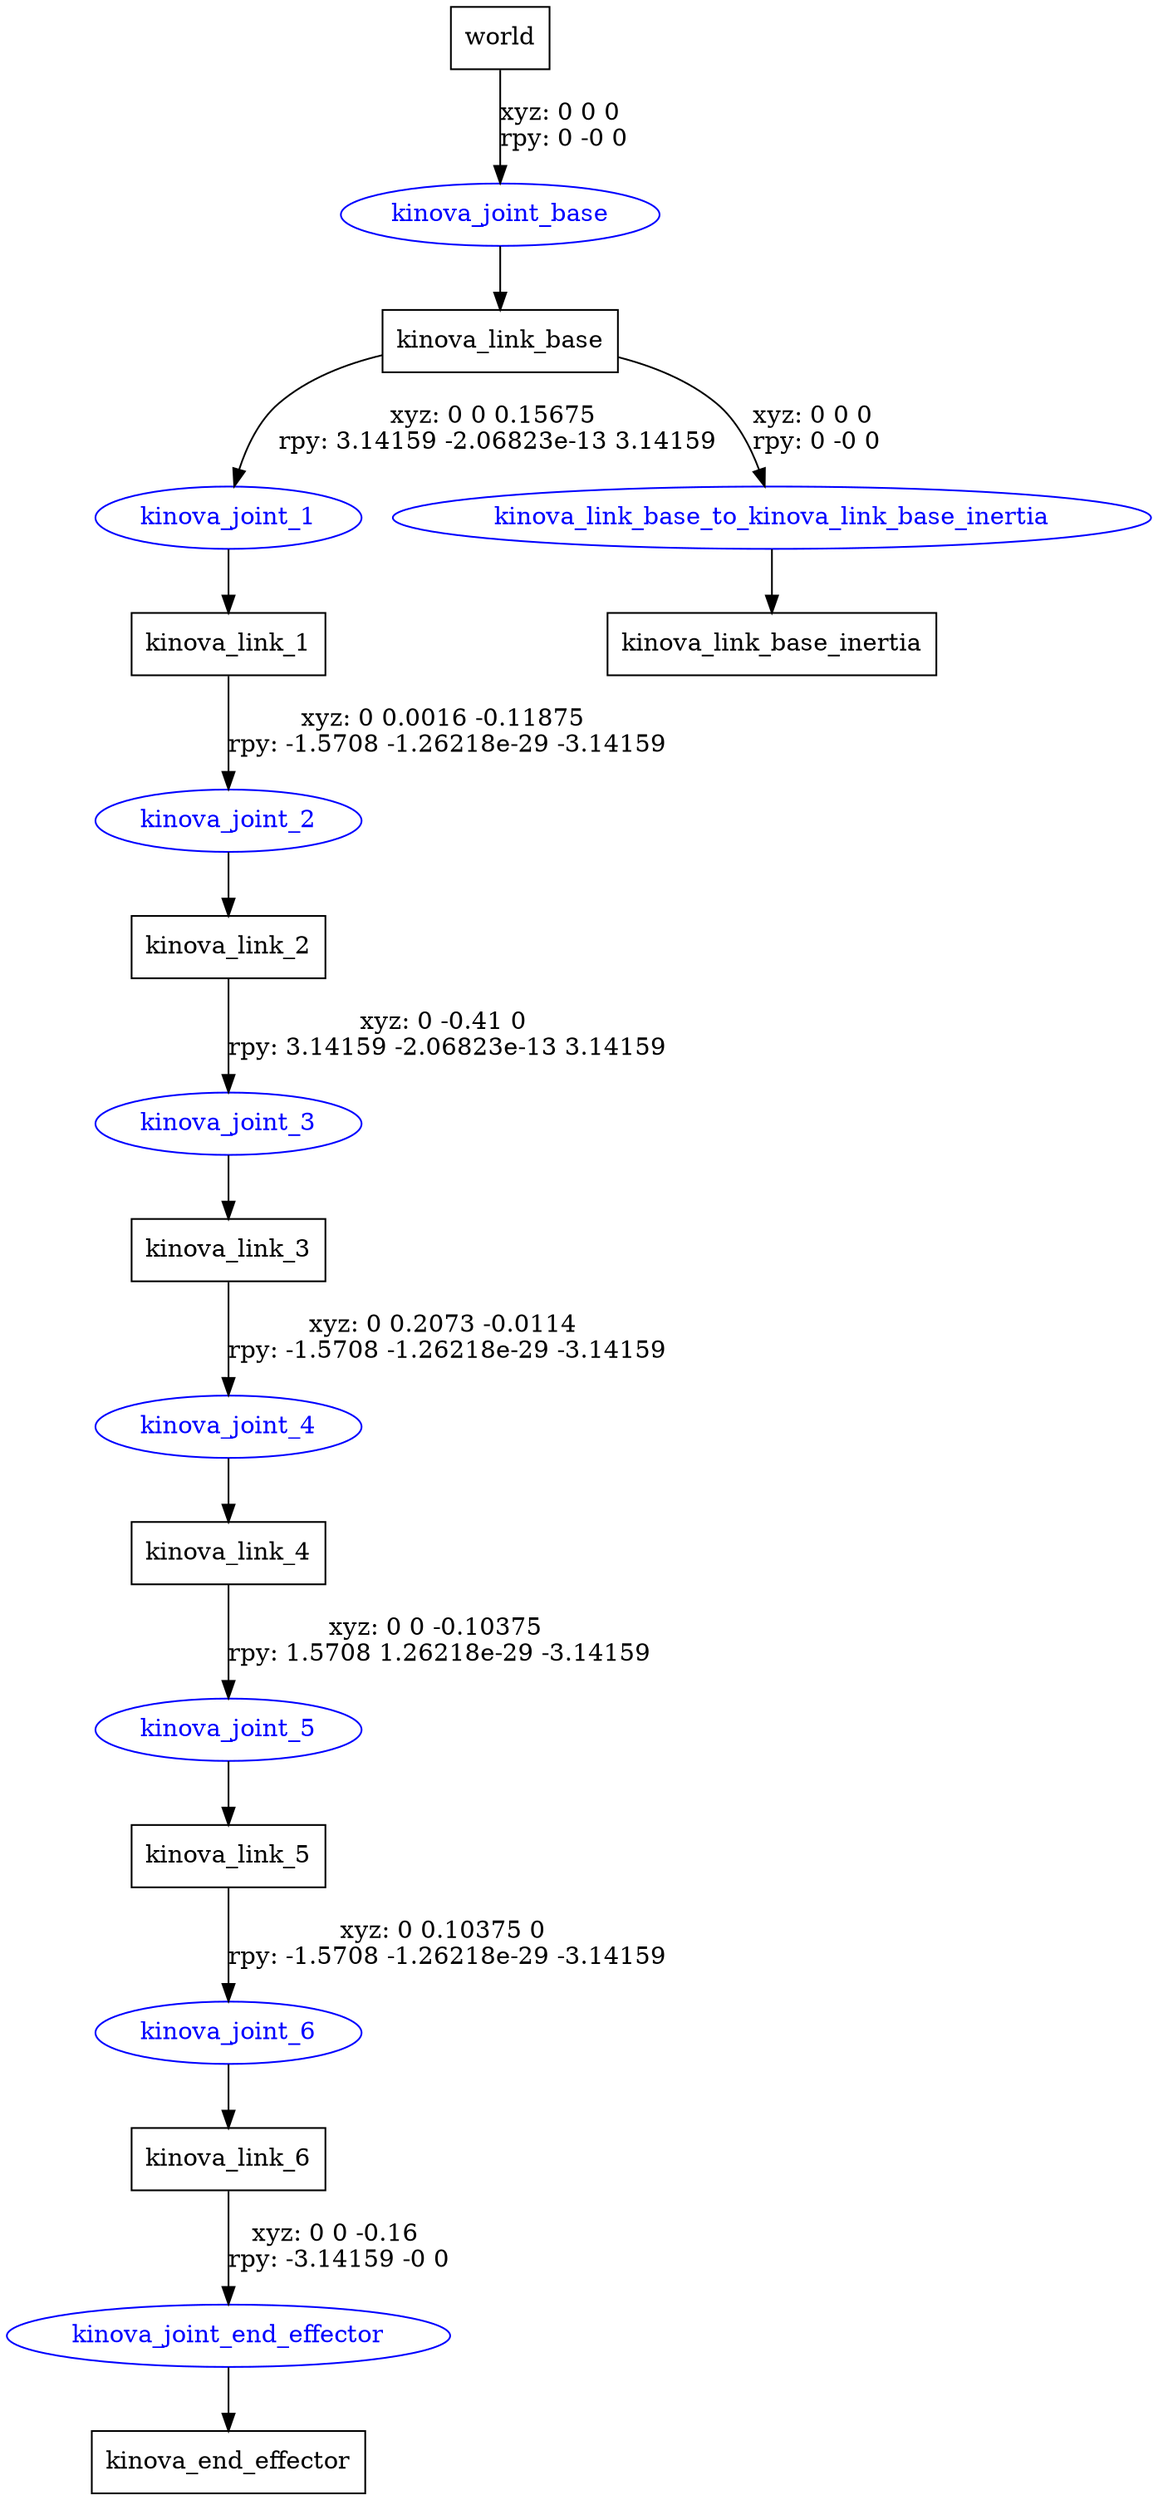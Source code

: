 digraph G {
node [shape=box];
"world" [label="world"];
"kinova_link_base" [label="kinova_link_base"];
"kinova_link_1" [label="kinova_link_1"];
"kinova_link_2" [label="kinova_link_2"];
"kinova_link_3" [label="kinova_link_3"];
"kinova_link_4" [label="kinova_link_4"];
"kinova_link_5" [label="kinova_link_5"];
"kinova_link_6" [label="kinova_link_6"];
"kinova_end_effector" [label="kinova_end_effector"];
"kinova_link_base_inertia" [label="kinova_link_base_inertia"];
node [shape=ellipse, color=blue, fontcolor=blue];
"world" -> "kinova_joint_base" [label="xyz: 0 0 0 \nrpy: 0 -0 0"]
"kinova_joint_base" -> "kinova_link_base"
"kinova_link_base" -> "kinova_joint_1" [label="xyz: 0 0 0.15675 \nrpy: 3.14159 -2.06823e-13 3.14159"]
"kinova_joint_1" -> "kinova_link_1"
"kinova_link_1" -> "kinova_joint_2" [label="xyz: 0 0.0016 -0.11875 \nrpy: -1.5708 -1.26218e-29 -3.14159"]
"kinova_joint_2" -> "kinova_link_2"
"kinova_link_2" -> "kinova_joint_3" [label="xyz: 0 -0.41 0 \nrpy: 3.14159 -2.06823e-13 3.14159"]
"kinova_joint_3" -> "kinova_link_3"
"kinova_link_3" -> "kinova_joint_4" [label="xyz: 0 0.2073 -0.0114 \nrpy: -1.5708 -1.26218e-29 -3.14159"]
"kinova_joint_4" -> "kinova_link_4"
"kinova_link_4" -> "kinova_joint_5" [label="xyz: 0 0 -0.10375 \nrpy: 1.5708 1.26218e-29 -3.14159"]
"kinova_joint_5" -> "kinova_link_5"
"kinova_link_5" -> "kinova_joint_6" [label="xyz: 0 0.10375 0 \nrpy: -1.5708 -1.26218e-29 -3.14159"]
"kinova_joint_6" -> "kinova_link_6"
"kinova_link_6" -> "kinova_joint_end_effector" [label="xyz: 0 0 -0.16 \nrpy: -3.14159 -0 0"]
"kinova_joint_end_effector" -> "kinova_end_effector"
"kinova_link_base" -> "kinova_link_base_to_kinova_link_base_inertia" [label="xyz: 0 0 0 \nrpy: 0 -0 0"]
"kinova_link_base_to_kinova_link_base_inertia" -> "kinova_link_base_inertia"
}

